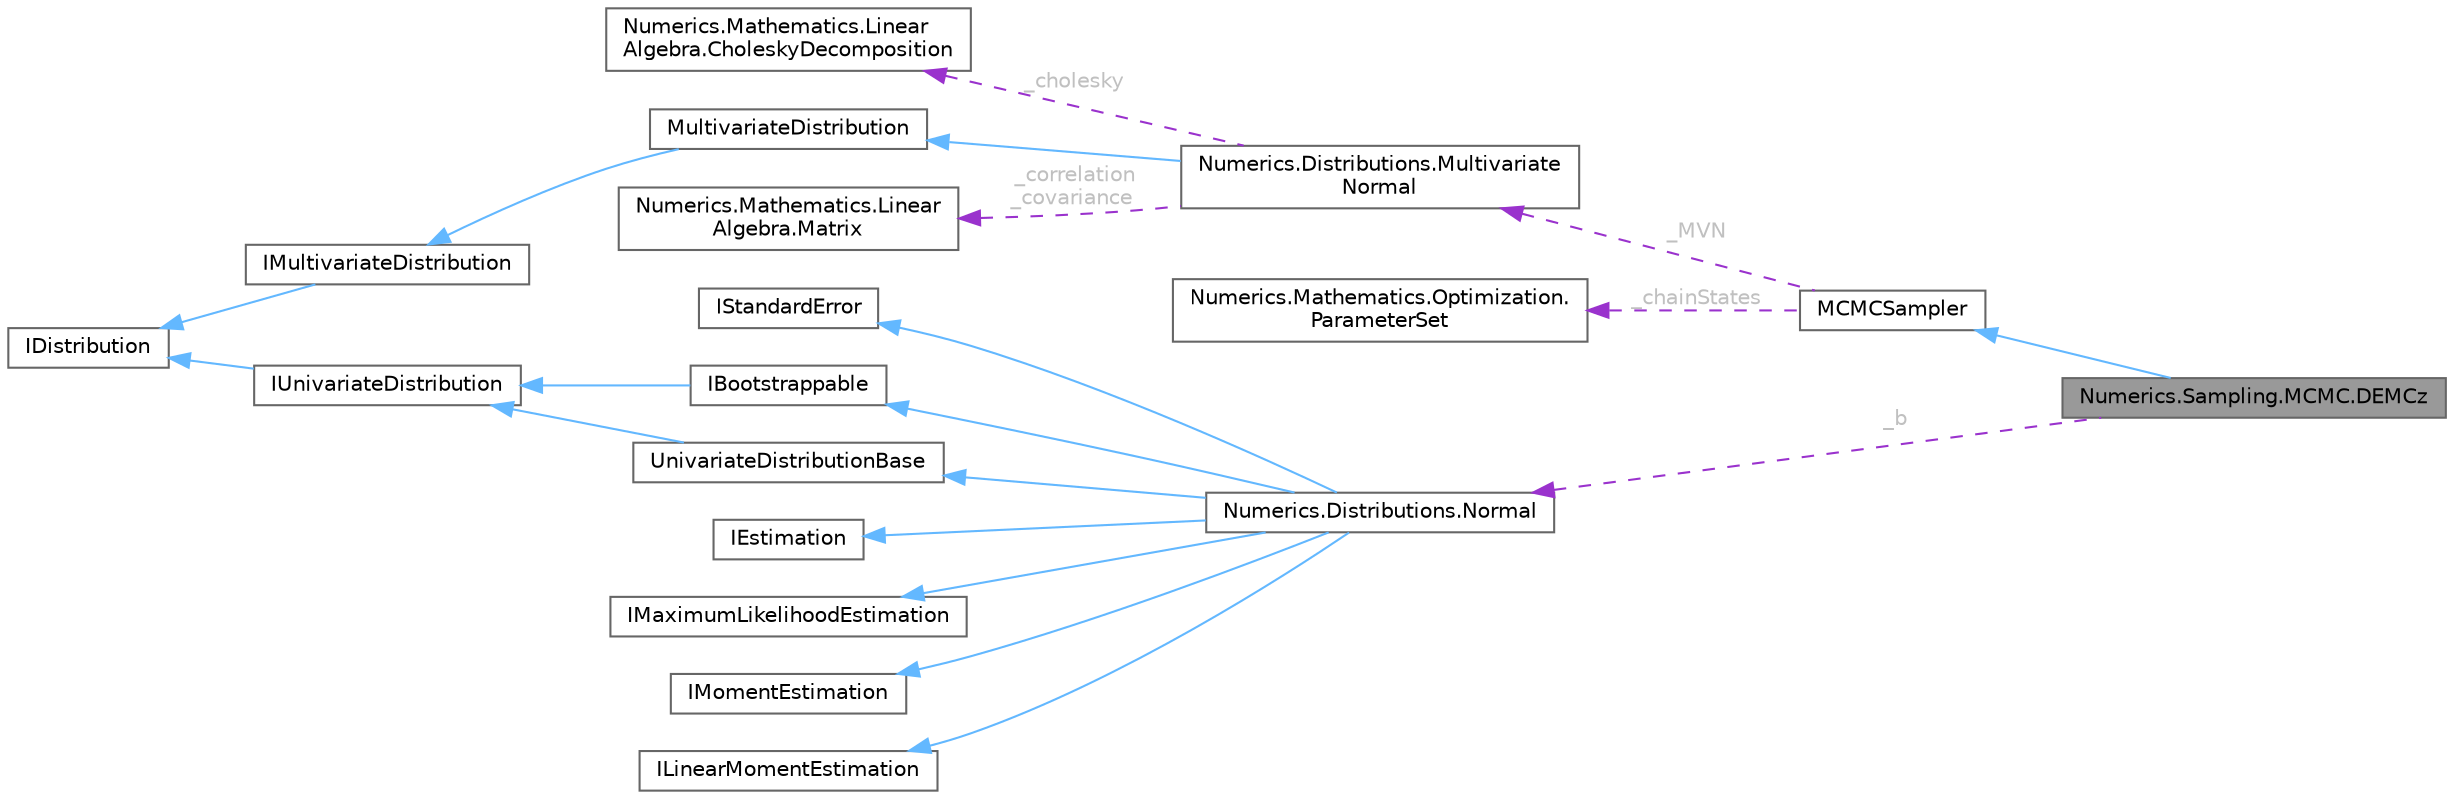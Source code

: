 digraph "Numerics.Sampling.MCMC.DEMCz"
{
 // LATEX_PDF_SIZE
  bgcolor="transparent";
  edge [fontname=Helvetica,fontsize=10,labelfontname=Helvetica,labelfontsize=10];
  node [fontname=Helvetica,fontsize=10,shape=box,height=0.2,width=0.4];
  rankdir="LR";
  Node1 [id="Node000001",label="Numerics.Sampling.MCMC.DEMCz",height=0.2,width=0.4,color="gray40", fillcolor="grey60", style="filled", fontcolor="black",tooltip="This class performs Bayesian MCMC using the adaptive Differential Evolution Markov Chain (DE-MCz) met..."];
  Node2 -> Node1 [id="edge1_Node000001_Node000002",dir="back",color="steelblue1",style="solid",tooltip=" "];
  Node2 [id="Node000002",label="MCMCSampler",height=0.2,width=0.4,color="gray40", fillcolor="white", style="filled",URL="$class_numerics_1_1_sampling_1_1_m_c_m_c_1_1_m_c_m_c_sampler.html",tooltip="A base class for all Markov Chain Monte Carlo (MCMC) samplers."];
  Node3 -> Node2 [id="edge2_Node000002_Node000003",dir="back",color="darkorchid3",style="dashed",tooltip=" ",label=" _chainStates",fontcolor="grey" ];
  Node3 [id="Node000003",label="Numerics.Mathematics.Optimization.\lParameterSet",height=0.2,width=0.4,color="gray40", fillcolor="white", style="filled",URL="$struct_numerics_1_1_mathematics_1_1_optimization_1_1_parameter_set.html",tooltip="A class for storing an optimization trial parameter set."];
  Node4 -> Node2 [id="edge3_Node000002_Node000004",dir="back",color="darkorchid3",style="dashed",tooltip=" ",label=" _MVN",fontcolor="grey" ];
  Node4 [id="Node000004",label="Numerics.Distributions.Multivariate\lNormal",height=0.2,width=0.4,color="gray40", fillcolor="white", style="filled",URL="$class_numerics_1_1_distributions_1_1_multivariate_normal.html",tooltip="The Multivariate Normal distribution."];
  Node5 -> Node4 [id="edge4_Node000004_Node000005",dir="back",color="steelblue1",style="solid",tooltip=" "];
  Node5 [id="Node000005",label="MultivariateDistribution",height=0.2,width=0.4,color="gray40", fillcolor="white", style="filled",URL="$class_numerics_1_1_distributions_1_1_multivariate_distribution.html",tooltip="Declares common functionality for Multivariate Probability Distributions."];
  Node6 -> Node5 [id="edge5_Node000005_Node000006",dir="back",color="steelblue1",style="solid",tooltip=" "];
  Node6 [id="Node000006",label="IMultivariateDistribution",height=0.2,width=0.4,color="gray40", fillcolor="white", style="filled",URL="$interface_numerics_1_1_distributions_1_1_i_multivariate_distribution.html",tooltip="Interface for Multivariate Probability Distributions."];
  Node7 -> Node6 [id="edge6_Node000006_Node000007",dir="back",color="steelblue1",style="solid",tooltip=" "];
  Node7 [id="Node000007",label="IDistribution",height=0.2,width=0.4,color="gray40", fillcolor="white", style="filled",URL="$interface_numerics_1_1_distributions_1_1_i_distribution.html",tooltip="Simple Distribution Interface."];
  Node8 -> Node4 [id="edge7_Node000004_Node000008",dir="back",color="darkorchid3",style="dashed",tooltip=" ",label=" _correlation\n_covariance",fontcolor="grey" ];
  Node8 [id="Node000008",label="Numerics.Mathematics.Linear\lAlgebra.Matrix",height=0.2,width=0.4,color="gray40", fillcolor="white", style="filled",URL="$class_numerics_1_1_mathematics_1_1_linear_algebra_1_1_matrix.html",tooltip="A simple class for performing Matrix operations."];
  Node9 -> Node4 [id="edge8_Node000004_Node000009",dir="back",color="darkorchid3",style="dashed",tooltip=" ",label=" _cholesky",fontcolor="grey" ];
  Node9 [id="Node000009",label="Numerics.Mathematics.Linear\lAlgebra.CholeskyDecomposition",height=0.2,width=0.4,color="gray40", fillcolor="white", style="filled",URL="$class_numerics_1_1_mathematics_1_1_linear_algebra_1_1_cholesky_decomposition.html",tooltip="A class for solving a set of linear equations using Cholesky Decomposition."];
  Node10 -> Node1 [id="edge9_Node000001_Node000010",dir="back",color="darkorchid3",style="dashed",tooltip=" ",label=" _b",fontcolor="grey" ];
  Node10 [id="Node000010",label="Numerics.Distributions.Normal",height=0.2,width=0.4,color="gray40", fillcolor="white", style="filled",URL="$class_numerics_1_1_distributions_1_1_normal.html",tooltip="The Normal (Gaussian) probability distribution."];
  Node11 -> Node10 [id="edge10_Node000010_Node000011",dir="back",color="steelblue1",style="solid",tooltip=" "];
  Node11 [id="Node000011",label="UnivariateDistributionBase",height=0.2,width=0.4,color="gray40", fillcolor="white", style="filled",URL="$class_numerics_1_1_distributions_1_1_univariate_distribution_base.html",tooltip="Declares common functionality for all univariate distributions."];
  Node12 -> Node11 [id="edge11_Node000011_Node000012",dir="back",color="steelblue1",style="solid",tooltip=" "];
  Node12 [id="Node000012",label="IUnivariateDistribution",height=0.2,width=0.4,color="gray40", fillcolor="white", style="filled",URL="$interface_numerics_1_1_distributions_1_1_i_univariate_distribution.html",tooltip="Interface for Univariate Probability Distributions."];
  Node7 -> Node12 [id="edge12_Node000012_Node000007",dir="back",color="steelblue1",style="solid",tooltip=" "];
  Node13 -> Node10 [id="edge13_Node000010_Node000013",dir="back",color="steelblue1",style="solid",tooltip=" "];
  Node13 [id="Node000013",label="IEstimation",height=0.2,width=0.4,color="gray40", fillcolor="white", style="filled",URL="$interface_numerics_1_1_distributions_1_1_i_estimation.html",tooltip="Distribution Parameter Estimation Interface."];
  Node14 -> Node10 [id="edge14_Node000010_Node000014",dir="back",color="steelblue1",style="solid",tooltip=" "];
  Node14 [id="Node000014",label="IMaximumLikelihoodEstimation",height=0.2,width=0.4,color="gray40", fillcolor="white", style="filled",URL="$interface_numerics_1_1_distributions_1_1_i_maximum_likelihood_estimation.html",tooltip="An interface for Maximum Likelihood Estimation."];
  Node15 -> Node10 [id="edge15_Node000010_Node000015",dir="back",color="steelblue1",style="solid",tooltip=" "];
  Node15 [id="Node000015",label="IMomentEstimation",height=0.2,width=0.4,color="gray40", fillcolor="white", style="filled",URL="$interface_numerics_1_1_distributions_1_1_i_moment_estimation.html",tooltip="An interface for estimation by the method of moments."];
  Node16 -> Node10 [id="edge16_Node000010_Node000016",dir="back",color="steelblue1",style="solid",tooltip=" "];
  Node16 [id="Node000016",label="ILinearMomentEstimation",height=0.2,width=0.4,color="gray40", fillcolor="white", style="filled",URL="$interface_numerics_1_1_distributions_1_1_i_linear_moment_estimation.html",tooltip="An interface for estimation by the method of linear moments."];
  Node17 -> Node10 [id="edge17_Node000010_Node000017",dir="back",color="steelblue1",style="solid",tooltip=" "];
  Node17 [id="Node000017",label="IStandardError",height=0.2,width=0.4,color="gray40", fillcolor="white", style="filled",URL="$interface_numerics_1_1_distributions_1_1_i_standard_error.html",tooltip="An interface for calculating the standard error for a probability distribution."];
  Node18 -> Node10 [id="edge18_Node000010_Node000018",dir="back",color="steelblue1",style="solid",tooltip=" "];
  Node18 [id="Node000018",label="IBootstrappable",height=0.2,width=0.4,color="gray40", fillcolor="white", style="filled",URL="$interface_numerics_1_1_distributions_1_1_i_bootstrappable.html",tooltip="An interface for performing the parametric bootstrap with a univariate distribution."];
  Node12 -> Node18 [id="edge19_Node000018_Node000012",dir="back",color="steelblue1",style="solid",tooltip=" "];
}

